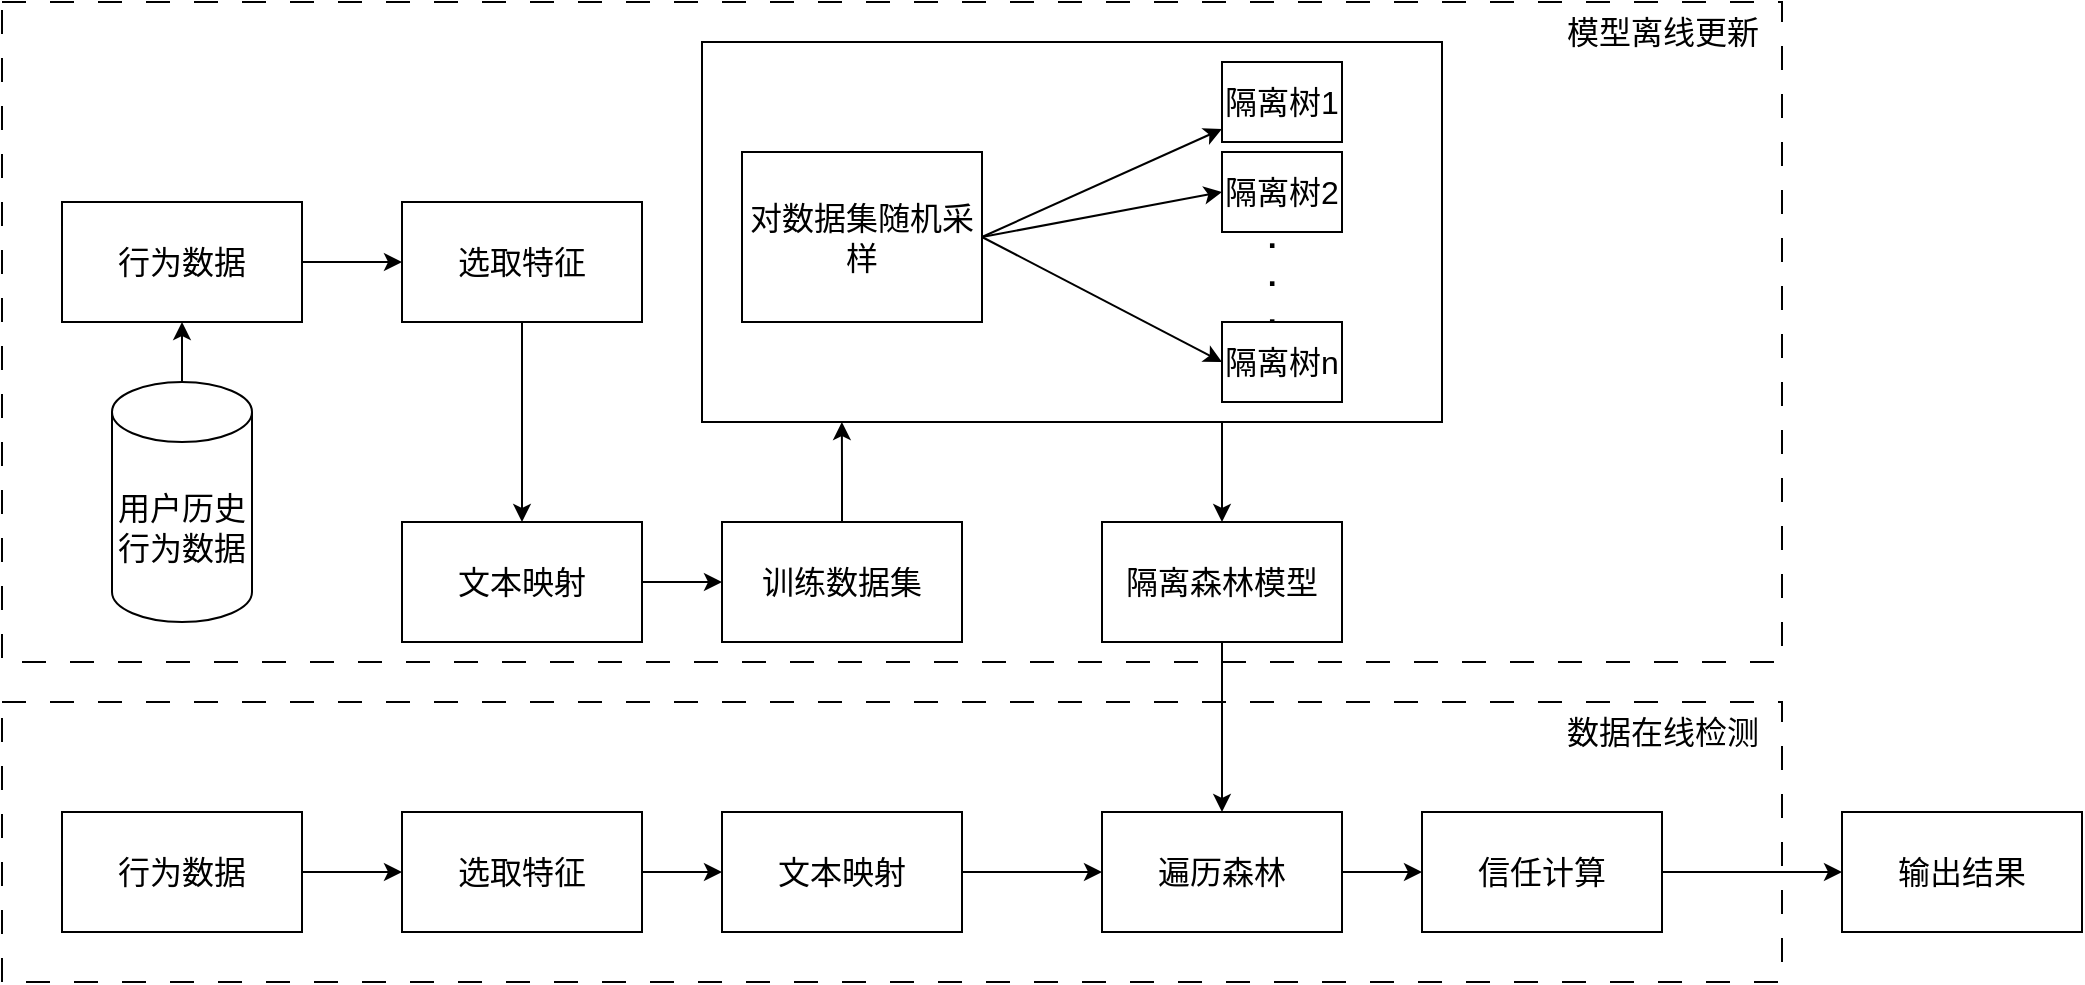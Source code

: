 <mxfile version="23.1.7" type="github">
  <diagram name="第 1 页" id="vqQnc5SUiQJ5E3Mmdk79">
    <mxGraphModel dx="1434" dy="737" grid="1" gridSize="10" guides="1" tooltips="1" connect="1" arrows="1" fold="1" page="1" pageScale="1" pageWidth="827" pageHeight="1169" math="0" shadow="0">
      <root>
        <mxCell id="0" />
        <mxCell id="1" parent="0" />
        <mxCell id="QL9PK7aiMgtqKrpu1h8X-2" value="" style="rounded=0;whiteSpace=wrap;html=1;fontSize=16;dashed=1;dashPattern=12 12;" vertex="1" parent="1">
          <mxGeometry x="150" y="10" width="890" height="330" as="geometry" />
        </mxCell>
        <mxCell id="QL9PK7aiMgtqKrpu1h8X-4" value="" style="rounded=0;whiteSpace=wrap;html=1;dashed=1;dashPattern=12 12;" vertex="1" parent="1">
          <mxGeometry x="150" y="360" width="890" height="140" as="geometry" />
        </mxCell>
        <mxCell id="QL9PK7aiMgtqKrpu1h8X-7" value="" style="edgeStyle=orthogonalEdgeStyle;rounded=0;orthogonalLoop=1;jettySize=auto;html=1;fontSize=16;" edge="1" parent="1" source="QL9PK7aiMgtqKrpu1h8X-5" target="QL9PK7aiMgtqKrpu1h8X-6">
          <mxGeometry relative="1" as="geometry" />
        </mxCell>
        <mxCell id="QL9PK7aiMgtqKrpu1h8X-5" value="行为数据" style="rounded=0;whiteSpace=wrap;html=1;fontSize=16;" vertex="1" parent="1">
          <mxGeometry x="180" y="415" width="120" height="60" as="geometry" />
        </mxCell>
        <mxCell id="QL9PK7aiMgtqKrpu1h8X-9" value="" style="edgeStyle=orthogonalEdgeStyle;rounded=0;orthogonalLoop=1;jettySize=auto;html=1;fontSize=16;" edge="1" parent="1" source="QL9PK7aiMgtqKrpu1h8X-6" target="QL9PK7aiMgtqKrpu1h8X-8">
          <mxGeometry relative="1" as="geometry" />
        </mxCell>
        <mxCell id="QL9PK7aiMgtqKrpu1h8X-6" value="选取特征" style="rounded=0;whiteSpace=wrap;html=1;fontSize=16;" vertex="1" parent="1">
          <mxGeometry x="350" y="415" width="120" height="60" as="geometry" />
        </mxCell>
        <mxCell id="QL9PK7aiMgtqKrpu1h8X-11" value="" style="edgeStyle=orthogonalEdgeStyle;rounded=0;orthogonalLoop=1;jettySize=auto;html=1;fontSize=16;" edge="1" parent="1" source="QL9PK7aiMgtqKrpu1h8X-8" target="QL9PK7aiMgtqKrpu1h8X-10">
          <mxGeometry relative="1" as="geometry" />
        </mxCell>
        <mxCell id="QL9PK7aiMgtqKrpu1h8X-8" value="文本映射" style="rounded=0;whiteSpace=wrap;html=1;fontSize=16;" vertex="1" parent="1">
          <mxGeometry x="510" y="415" width="120" height="60" as="geometry" />
        </mxCell>
        <mxCell id="QL9PK7aiMgtqKrpu1h8X-39" value="" style="edgeStyle=orthogonalEdgeStyle;rounded=0;orthogonalLoop=1;jettySize=auto;html=1;fontSize=16;" edge="1" parent="1" source="QL9PK7aiMgtqKrpu1h8X-10" target="QL9PK7aiMgtqKrpu1h8X-38">
          <mxGeometry relative="1" as="geometry" />
        </mxCell>
        <mxCell id="QL9PK7aiMgtqKrpu1h8X-10" value="遍历森林" style="whiteSpace=wrap;html=1;rounded=0;fontSize=16;" vertex="1" parent="1">
          <mxGeometry x="700" y="415" width="120" height="60" as="geometry" />
        </mxCell>
        <mxCell id="QL9PK7aiMgtqKrpu1h8X-15" style="edgeStyle=orthogonalEdgeStyle;rounded=0;orthogonalLoop=1;jettySize=auto;html=1;exitX=0.5;exitY=0;exitDx=0;exitDy=0;exitPerimeter=0;entryX=0.5;entryY=1;entryDx=0;entryDy=0;fontSize=16;" edge="1" parent="1" source="QL9PK7aiMgtqKrpu1h8X-12" target="QL9PK7aiMgtqKrpu1h8X-13">
          <mxGeometry relative="1" as="geometry" />
        </mxCell>
        <mxCell id="QL9PK7aiMgtqKrpu1h8X-12" value="用户历史行为数据" style="shape=cylinder3;whiteSpace=wrap;html=1;boundedLbl=1;backgroundOutline=1;size=15;fontSize=16;" vertex="1" parent="1">
          <mxGeometry x="205" y="200" width="70" height="120" as="geometry" />
        </mxCell>
        <mxCell id="QL9PK7aiMgtqKrpu1h8X-17" value="" style="edgeStyle=orthogonalEdgeStyle;rounded=0;orthogonalLoop=1;jettySize=auto;html=1;fontSize=16;" edge="1" parent="1" source="QL9PK7aiMgtqKrpu1h8X-13" target="QL9PK7aiMgtqKrpu1h8X-16">
          <mxGeometry relative="1" as="geometry" />
        </mxCell>
        <mxCell id="QL9PK7aiMgtqKrpu1h8X-13" value="行为数据" style="rounded=0;whiteSpace=wrap;html=1;fontSize=16;" vertex="1" parent="1">
          <mxGeometry x="180" y="110" width="120" height="60" as="geometry" />
        </mxCell>
        <mxCell id="QL9PK7aiMgtqKrpu1h8X-19" value="" style="edgeStyle=orthogonalEdgeStyle;rounded=0;orthogonalLoop=1;jettySize=auto;html=1;fontSize=16;" edge="1" parent="1" source="QL9PK7aiMgtqKrpu1h8X-16" target="QL9PK7aiMgtqKrpu1h8X-18">
          <mxGeometry relative="1" as="geometry" />
        </mxCell>
        <mxCell id="QL9PK7aiMgtqKrpu1h8X-16" value="选取特征" style="whiteSpace=wrap;html=1;rounded=0;fontSize=16;" vertex="1" parent="1">
          <mxGeometry x="350" y="110" width="120" height="60" as="geometry" />
        </mxCell>
        <mxCell id="QL9PK7aiMgtqKrpu1h8X-21" value="" style="edgeStyle=orthogonalEdgeStyle;rounded=0;orthogonalLoop=1;jettySize=auto;html=1;fontSize=16;" edge="1" parent="1" source="QL9PK7aiMgtqKrpu1h8X-18" target="QL9PK7aiMgtqKrpu1h8X-20">
          <mxGeometry relative="1" as="geometry" />
        </mxCell>
        <mxCell id="QL9PK7aiMgtqKrpu1h8X-18" value="文本映射" style="whiteSpace=wrap;html=1;rounded=0;fontSize=16;" vertex="1" parent="1">
          <mxGeometry x="350" y="270" width="120" height="60" as="geometry" />
        </mxCell>
        <mxCell id="QL9PK7aiMgtqKrpu1h8X-20" value="训练数据集" style="whiteSpace=wrap;html=1;rounded=0;fontSize=16;" vertex="1" parent="1">
          <mxGeometry x="510" y="270" width="120" height="60" as="geometry" />
        </mxCell>
        <mxCell id="QL9PK7aiMgtqKrpu1h8X-22" value="" style="whiteSpace=wrap;html=1;rounded=0;fontSize=16;" vertex="1" parent="1">
          <mxGeometry x="500" y="30" width="370" height="190" as="geometry" />
        </mxCell>
        <mxCell id="QL9PK7aiMgtqKrpu1h8X-26" value="" style="rounded=0;orthogonalLoop=1;jettySize=auto;html=1;exitX=1;exitY=0.5;exitDx=0;exitDy=0;fontSize=16;" edge="1" parent="1" source="QL9PK7aiMgtqKrpu1h8X-24" target="QL9PK7aiMgtqKrpu1h8X-25">
          <mxGeometry relative="1" as="geometry" />
        </mxCell>
        <mxCell id="QL9PK7aiMgtqKrpu1h8X-30" style="rounded=0;orthogonalLoop=1;jettySize=auto;html=1;exitX=1;exitY=0.5;exitDx=0;exitDy=0;entryX=0;entryY=0.5;entryDx=0;entryDy=0;fontSize=16;" edge="1" parent="1" source="QL9PK7aiMgtqKrpu1h8X-24" target="QL9PK7aiMgtqKrpu1h8X-27">
          <mxGeometry relative="1" as="geometry" />
        </mxCell>
        <mxCell id="QL9PK7aiMgtqKrpu1h8X-31" style="rounded=0;orthogonalLoop=1;jettySize=auto;html=1;exitX=1;exitY=0.5;exitDx=0;exitDy=0;entryX=0;entryY=0.5;entryDx=0;entryDy=0;fontSize=16;" edge="1" parent="1" source="QL9PK7aiMgtqKrpu1h8X-24" target="QL9PK7aiMgtqKrpu1h8X-29">
          <mxGeometry relative="1" as="geometry" />
        </mxCell>
        <mxCell id="QL9PK7aiMgtqKrpu1h8X-24" value="对数据集随机采样" style="whiteSpace=wrap;html=1;rounded=0;fontSize=16;" vertex="1" parent="1">
          <mxGeometry x="520" y="85" width="120" height="85" as="geometry" />
        </mxCell>
        <mxCell id="QL9PK7aiMgtqKrpu1h8X-25" value="隔离树1" style="whiteSpace=wrap;html=1;rounded=0;fontSize=16;" vertex="1" parent="1">
          <mxGeometry x="760" y="40" width="60" height="40" as="geometry" />
        </mxCell>
        <mxCell id="QL9PK7aiMgtqKrpu1h8X-27" value="隔离树2" style="whiteSpace=wrap;html=1;rounded=0;fontSize=16;" vertex="1" parent="1">
          <mxGeometry x="760" y="85" width="60" height="40" as="geometry" />
        </mxCell>
        <mxCell id="QL9PK7aiMgtqKrpu1h8X-28" value="&lt;b style=&quot;font-size: 16px;&quot;&gt;·&lt;br style=&quot;font-size: 16px;&quot;&gt;·&lt;br style=&quot;font-size: 16px;&quot;&gt;·&lt;/b&gt;" style="text;html=1;align=center;verticalAlign=middle;resizable=0;points=[];autosize=1;strokeColor=none;fillColor=none;fontSize=16;" vertex="1" parent="1">
          <mxGeometry x="770" y="115" width="30" height="70" as="geometry" />
        </mxCell>
        <mxCell id="QL9PK7aiMgtqKrpu1h8X-29" value="隔离树n" style="whiteSpace=wrap;html=1;rounded=0;fontSize=16;" vertex="1" parent="1">
          <mxGeometry x="760" y="170" width="60" height="40" as="geometry" />
        </mxCell>
        <mxCell id="QL9PK7aiMgtqKrpu1h8X-33" style="edgeStyle=orthogonalEdgeStyle;rounded=0;orthogonalLoop=1;jettySize=auto;html=1;exitX=0.5;exitY=0;exitDx=0;exitDy=0;entryX=0.189;entryY=1;entryDx=0;entryDy=0;entryPerimeter=0;fontSize=16;" edge="1" parent="1" source="QL9PK7aiMgtqKrpu1h8X-20" target="QL9PK7aiMgtqKrpu1h8X-22">
          <mxGeometry relative="1" as="geometry" />
        </mxCell>
        <mxCell id="QL9PK7aiMgtqKrpu1h8X-37" style="edgeStyle=orthogonalEdgeStyle;rounded=0;orthogonalLoop=1;jettySize=auto;html=1;exitX=0.5;exitY=1;exitDx=0;exitDy=0;entryX=0.5;entryY=0;entryDx=0;entryDy=0;fontSize=16;" edge="1" parent="1" source="QL9PK7aiMgtqKrpu1h8X-34" target="QL9PK7aiMgtqKrpu1h8X-10">
          <mxGeometry relative="1" as="geometry" />
        </mxCell>
        <mxCell id="QL9PK7aiMgtqKrpu1h8X-34" value="隔离森林模型" style="whiteSpace=wrap;html=1;rounded=0;fontSize=16;" vertex="1" parent="1">
          <mxGeometry x="700" y="270" width="120" height="60" as="geometry" />
        </mxCell>
        <mxCell id="QL9PK7aiMgtqKrpu1h8X-36" value="" style="endArrow=classic;html=1;rounded=0;entryX=0.5;entryY=0;entryDx=0;entryDy=0;fontSize=16;" edge="1" parent="1" target="QL9PK7aiMgtqKrpu1h8X-34">
          <mxGeometry width="50" height="50" relative="1" as="geometry">
            <mxPoint x="760" y="220" as="sourcePoint" />
            <mxPoint x="-190" y="210" as="targetPoint" />
          </mxGeometry>
        </mxCell>
        <mxCell id="QL9PK7aiMgtqKrpu1h8X-40" style="edgeStyle=orthogonalEdgeStyle;rounded=0;orthogonalLoop=1;jettySize=auto;html=1;exitX=1;exitY=0.5;exitDx=0;exitDy=0;fontSize=16;" edge="1" parent="1" source="QL9PK7aiMgtqKrpu1h8X-38">
          <mxGeometry relative="1" as="geometry">
            <mxPoint x="1070" y="445" as="targetPoint" />
          </mxGeometry>
        </mxCell>
        <mxCell id="QL9PK7aiMgtqKrpu1h8X-38" value="信任计算" style="whiteSpace=wrap;html=1;rounded=0;fontSize=16;" vertex="1" parent="1">
          <mxGeometry x="860" y="415" width="120" height="60" as="geometry" />
        </mxCell>
        <mxCell id="QL9PK7aiMgtqKrpu1h8X-41" value="输出结果" style="whiteSpace=wrap;html=1;rounded=0;fontSize=16;" vertex="1" parent="1">
          <mxGeometry x="1070" y="415" width="120" height="60" as="geometry" />
        </mxCell>
        <mxCell id="QL9PK7aiMgtqKrpu1h8X-42" value="&lt;font style=&quot;font-size: 16px;&quot;&gt;模型离线更新&lt;/font&gt;" style="text;html=1;align=center;verticalAlign=middle;resizable=0;points=[];autosize=1;strokeColor=none;fillColor=none;" vertex="1" parent="1">
          <mxGeometry x="920" y="10" width="120" height="30" as="geometry" />
        </mxCell>
        <mxCell id="QL9PK7aiMgtqKrpu1h8X-43" value="&lt;font style=&quot;font-size: 16px;&quot;&gt;数据在线检测&lt;/font&gt;" style="text;html=1;align=center;verticalAlign=middle;resizable=0;points=[];autosize=1;strokeColor=none;fillColor=none;" vertex="1" parent="1">
          <mxGeometry x="920" y="360" width="120" height="30" as="geometry" />
        </mxCell>
      </root>
    </mxGraphModel>
  </diagram>
</mxfile>
